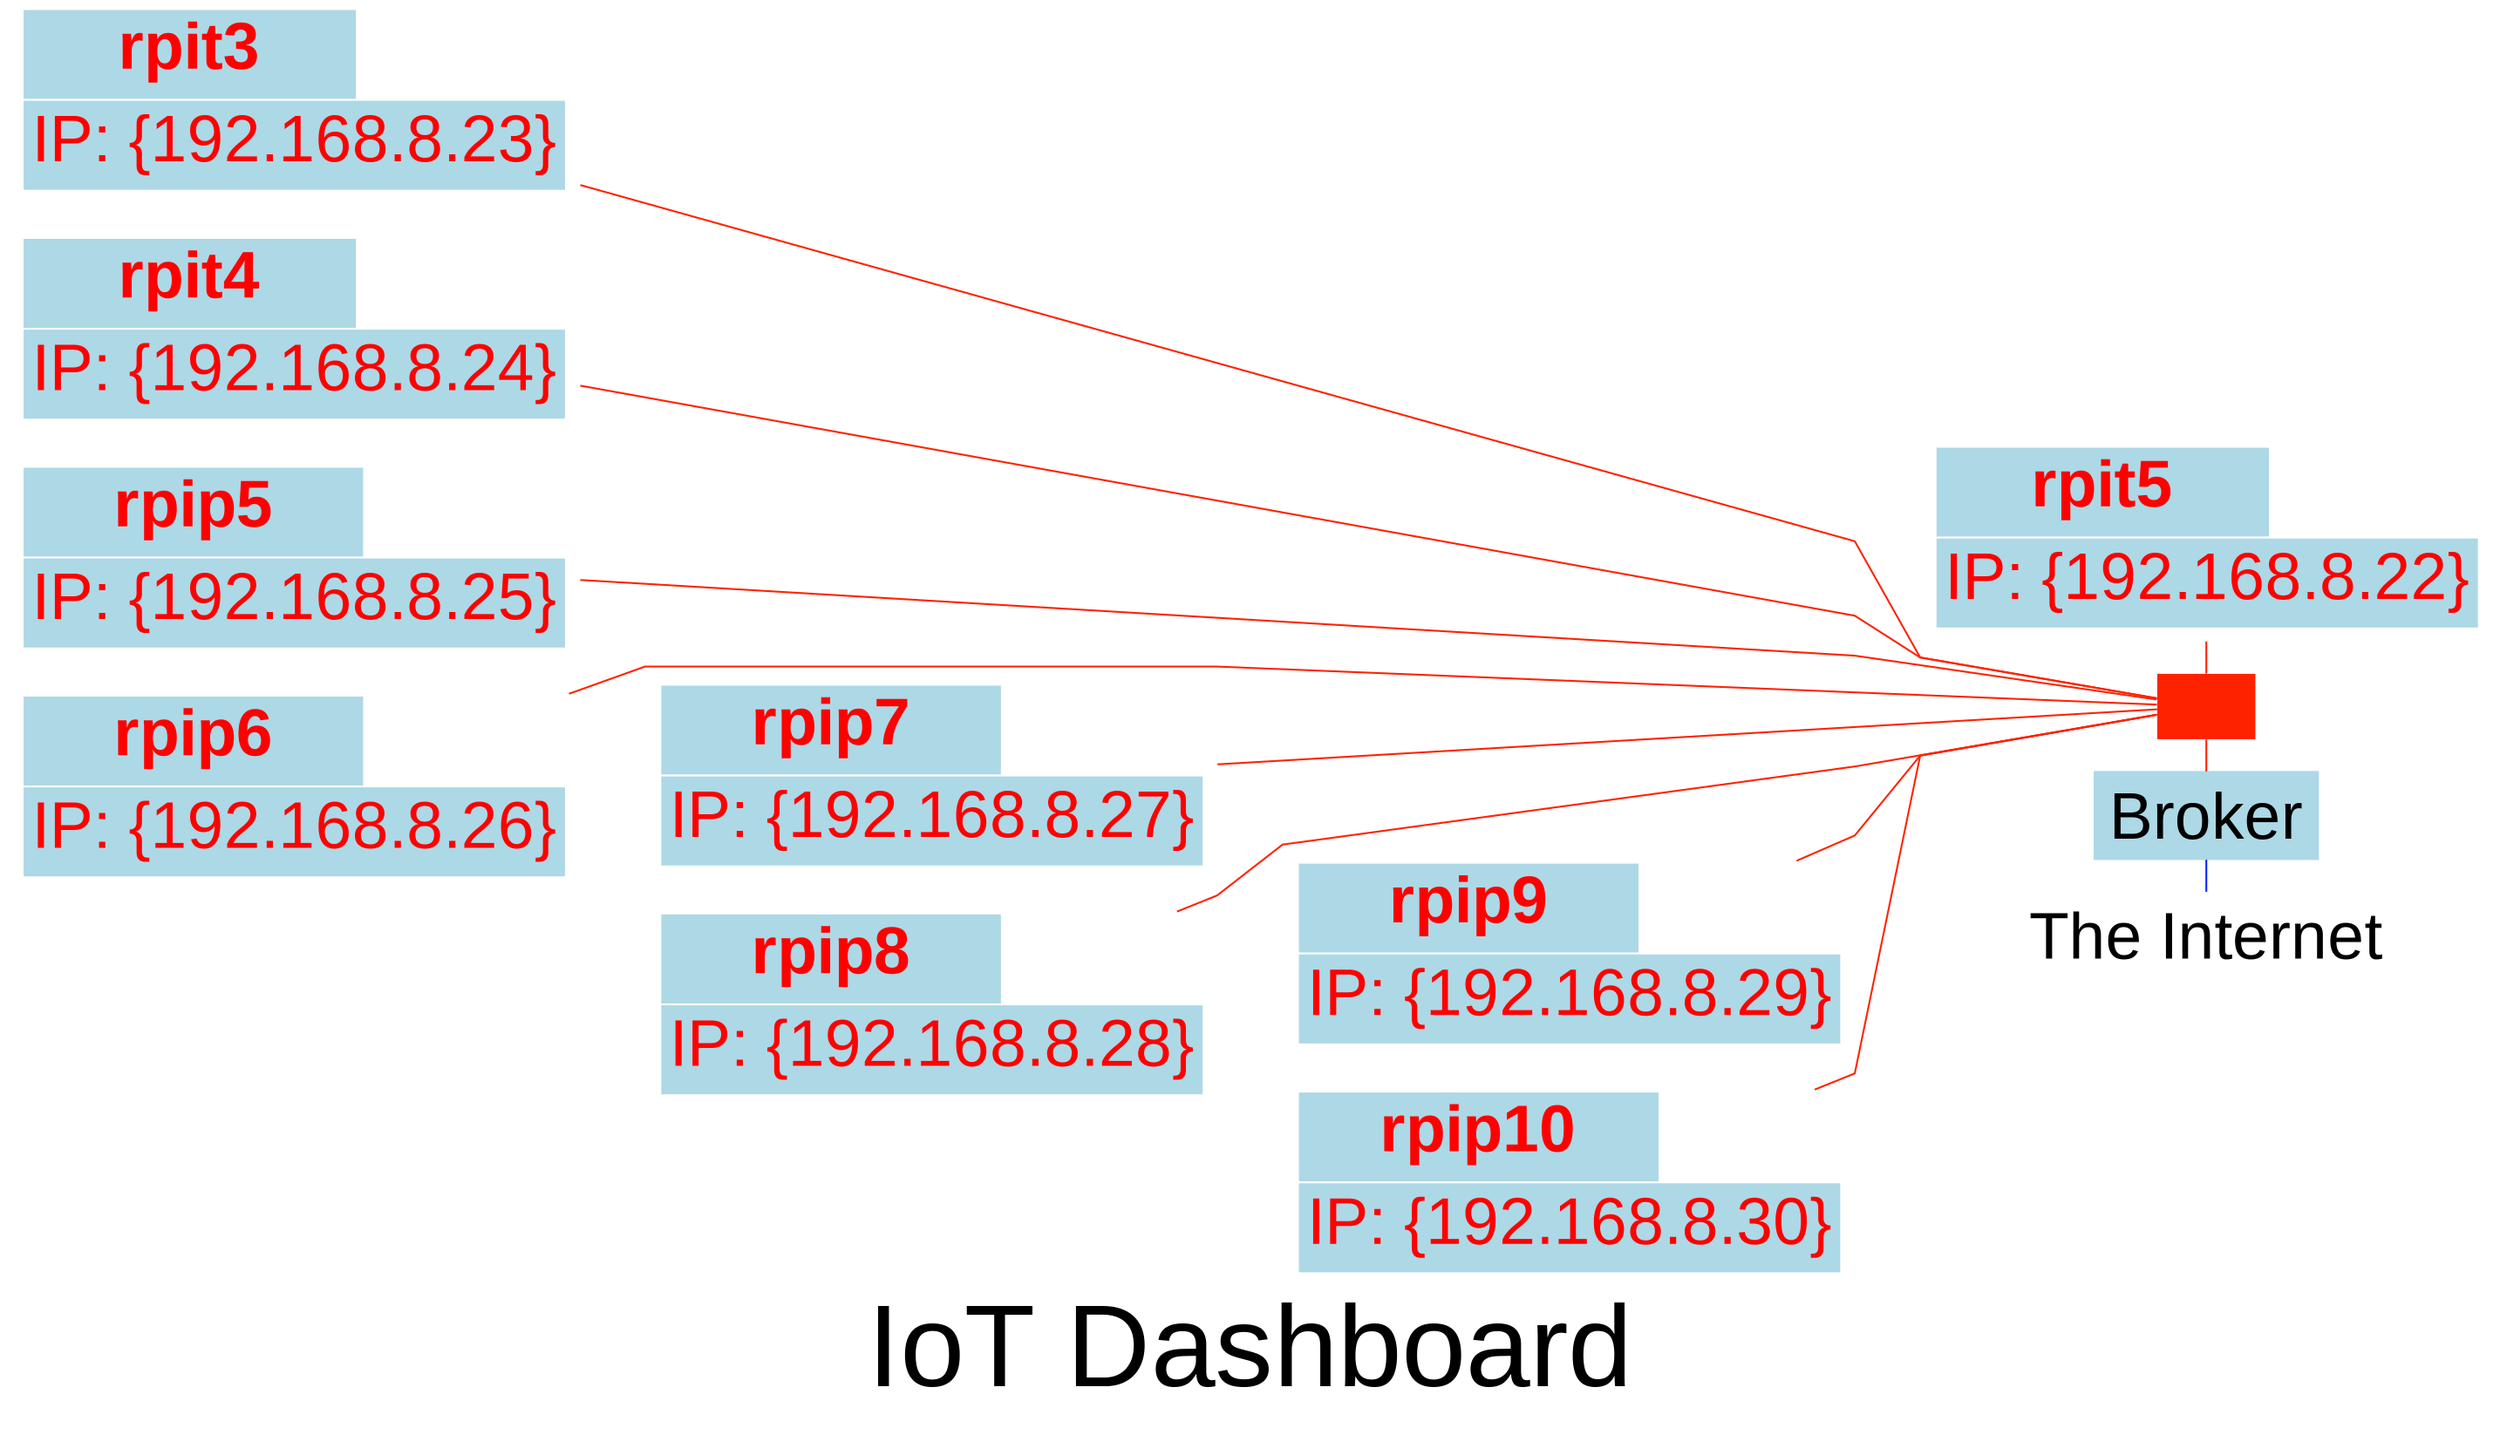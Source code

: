 # -*- graphviz-dot -*-


graph demotopo {


  label="IoT Dashboard";
  fontname="Arial";
  fontsize=64;
  rankdir=LR;

  node [
    shape=box,
    fontname="Arial",
    fontsize=36,
    style=filled,
    color="#d3edea"
  ];
  splines="compound";

  // Generated by ./genDotNodes.pl on Sun Dec 25 16:51:32 MST 2016

  rpit5 [ label=<
            <table border="0" cellborder="1" cellspacing="0" cellpadding="4">
            <tr>
	      <td bgcolor="lightblue"><b>rpit5</b></td>
	      <td bgcolor="white">&nbsp;</td>
            </tr>
            <tr>
              <td bgcolor="lightblue" align="left" colspan="2">IP: {192.168.8.22}</td>
            </tr>
            </table>
            > shape=box image="img/rpibp.svg" fontcolor=red labelloc=t color="#ffffff"];
  rpit3 [ label=<
            <table border="0" cellborder="1" cellspacing="0" cellpadding="4">
            <tr>
	      <td bgcolor="lightblue"><b>rpit3</b></td>
	      <td bgcolor="white">&nbsp;</td>
            </tr>
            <tr>
              <td bgcolor="lightblue" align="left" colspan="2">IP: {192.168.8.23}</td>
            </tr>
            </table>
            > shape=box image="img/rpibp.svg" fontcolor=red labelloc=t color="#ffffff"];
  rpit4 [ label=<
            <table border="0" cellborder="1" cellspacing="0" cellpadding="4">
            <tr>
	      <td bgcolor="lightblue"><b>rpit4</b></td>
	      <td bgcolor="white">&nbsp;</td>
            </tr>
            <tr>
              <td bgcolor="lightblue" align="left" colspan="2">IP: {192.168.8.24}</td>
            </tr>
            </table>
            > shape=box image="img/rpibp.svg" fontcolor=red labelloc=t color="#ffffff"];
  rpip5 [ label=<
            <table border="0" cellborder="1" cellspacing="0" cellpadding="4">
            <tr>
	      <td bgcolor="lightblue"><b>rpip5</b></td>
	      <td bgcolor="white">&nbsp;</td>
            </tr>
            <tr>
              <td bgcolor="lightblue" align="left" colspan="2">IP: {192.168.8.25}</td>
            </tr>
            </table>
            > shape=box image="img/rpibp.svg" fontcolor=red labelloc=t color="#ffffff"];
  rpip6 [ label=<
            <table border="0" cellborder="1" cellspacing="0" cellpadding="4">
            <tr>
	      <td bgcolor="lightblue"><b>rpip6</b></td>
	      <td bgcolor="white">&nbsp;</td>
            </tr>
            <tr>
              <td bgcolor="lightblue" align="left" colspan="2">IP: {192.168.8.26}</td>
            </tr>
            </table>
            > shape=box image="img/rpibp.svg" fontcolor=red labelloc=t color="#ffffff"];
  rpip7 [ label=<
            <table border="0" cellborder="1" cellspacing="0" cellpadding="4">
            <tr>
	      <td bgcolor="lightblue"><b>rpip7</b></td>
	      <td bgcolor="white">&nbsp;</td>
            </tr>
            <tr>
              <td bgcolor="lightblue" align="left" colspan="2">IP: {192.168.8.27}</td>
            </tr>
            </table>
            > shape=box image="img/rpibp.svg" fontcolor=red labelloc=t color="#ffffff"];
  rpip8 [ label=<
            <table border="0" cellborder="1" cellspacing="0" cellpadding="4">
            <tr>
	      <td bgcolor="lightblue"><b>rpip8</b></td>
	      <td bgcolor="white">&nbsp;</td>
            </tr>
            <tr>
              <td bgcolor="lightblue" align="left" colspan="2">IP: {192.168.8.28}</td>
            </tr>
            </table>
            > shape=box image="img/rpibp.svg" fontcolor=red labelloc=t color="#ffffff"];
  rpip9 [ label=<
            <table border="0" cellborder="1" cellspacing="0" cellpadding="4">
            <tr>
	      <td bgcolor="lightblue"><b>rpip9</b></td>
	      <td bgcolor="white">&nbsp;</td>
            </tr>
            <tr>
              <td bgcolor="lightblue" align="left" colspan="2">IP: {192.168.8.29}</td>
            </tr>
            </table>
            > shape=box image="img/rpibp.svg" fontcolor=red labelloc=t color="#ffffff"];
  rpip10 [ label=<
            <table border="0" cellborder="1" cellspacing="0" cellpadding="4">
            <tr>
	      <td bgcolor="lightblue"><b>rpip10</b></td>
	      <td bgcolor="white">&nbsp;</td>
            </tr>
            <tr>
              <td bgcolor="lightblue" align="left" colspan="2">IP: {192.168.8.30}</td>
            </tr>
            </table>
            > shape=box image="img/rpibp.svg" fontcolor=red labelloc=t color="#ffffff"];


  network [ label="" shape=none color="#ff2200" ];

  server [ label="Broker" shape=box image="img/servers.png" labelloc=b color="lightblue" ];

  cloud [ label="The Internet" image="img/cloud.png" labelloc=b color="#ffffff"]

  {
	  rank = same;
	  rpit5;
	  server;
	  network;
	  cloud;
  }

  rpit5 -- network    [color="#ff2200"];

  server -- cloud    [color="#0022ff"];
  network -- server  [color="#ff2200"];


  {
	  rank = same;
	  rpit3;
	  rpit4;
	  rpip5;
	  rpip6;
  }

  {
	  rank = same;
	  rpip7;
	  rpip8;
  }

  {
	  rank = same;
	  rpip10;
	  rpip9;
  }

  rpit3               -- network  [color="#ff2200" minlen=3];
  rpit4               -- network  [color="#ff2200"];
  rpip5               -- network  [color="#ff2200"];
  rpip6               -- network  [color="#ff2200"];

  rpip7               -- network [color="#ff2200" minlen=2];
  rpip8               -- network [color="#ff2200"];

  rpip9               -- network [color="#ff2200" minlen=1];

  rpip10              -- network [color="#ff2200"];

}
